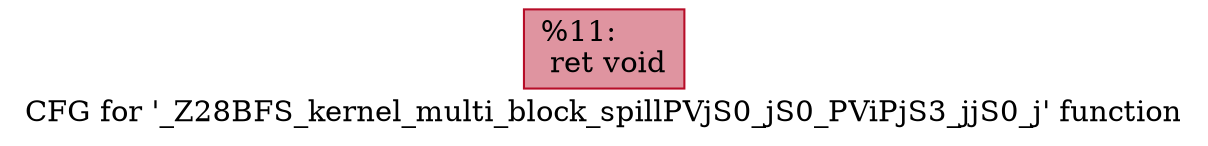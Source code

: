 digraph "CFG for '_Z28BFS_kernel_multi_block_spillPVjS0_jS0_PViPjS3_jjS0_j' function" {
	label="CFG for '_Z28BFS_kernel_multi_block_spillPVjS0_jS0_PViPjS3_jjS0_j' function";

	Node0x4599dd0 [shape=record,color="#b70d28ff", style=filled, fillcolor="#b70d2870",label="{%11:\l  ret void\l}"];
}
